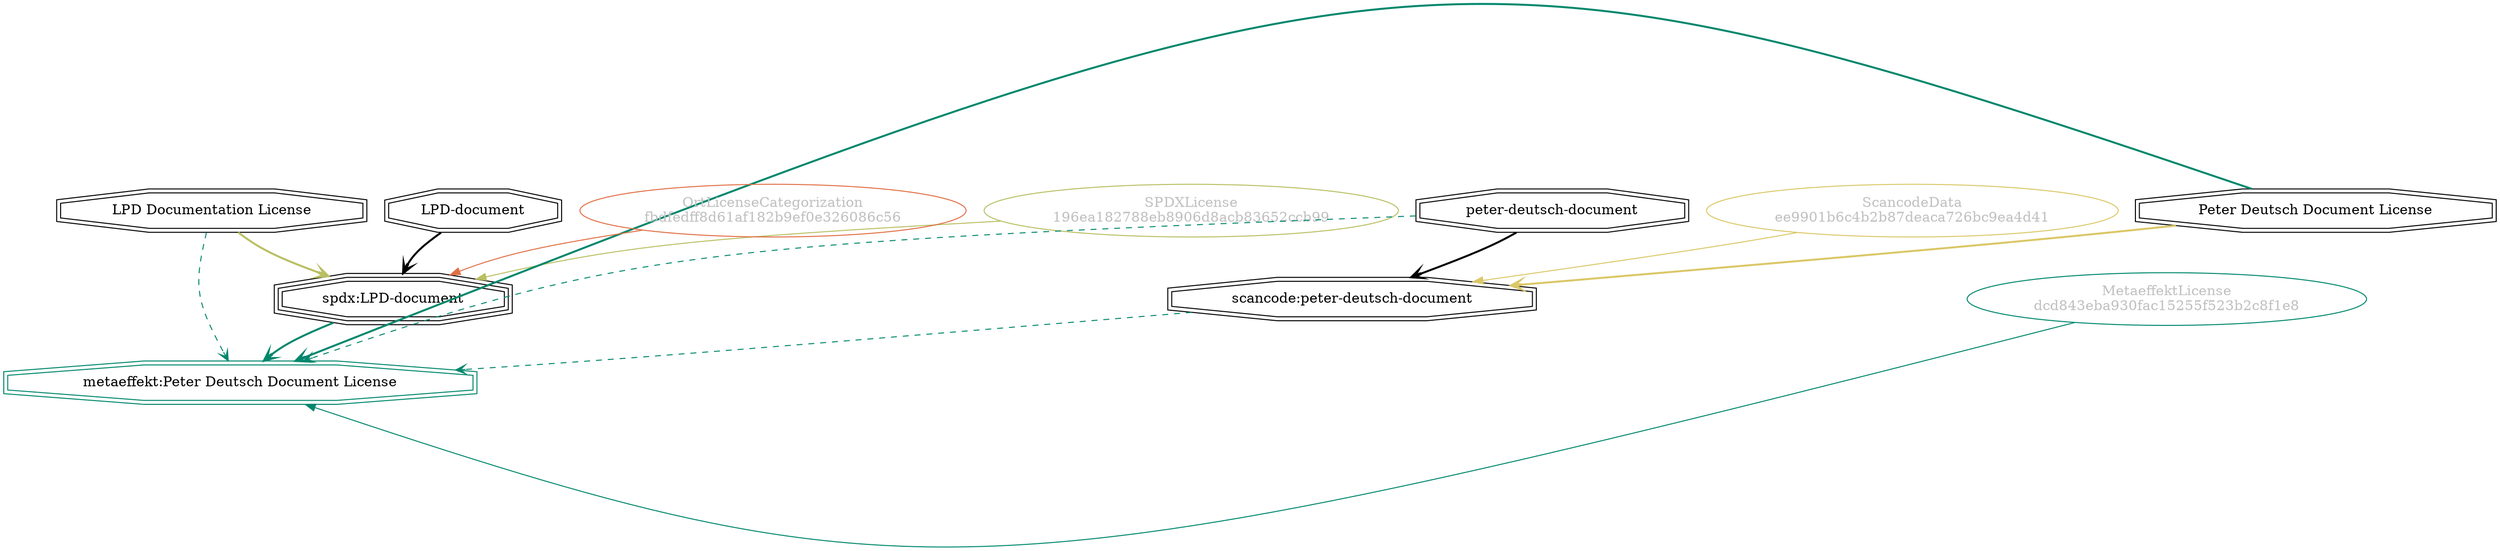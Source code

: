 strict digraph {
    node [shape=box];
    graph [splines=curved];
    2542 [label="SPDXLicense\n196ea182788eb8906d8acb83652ccb99"
         ,fontcolor=gray
         ,color="#b8bf62"
         ,fillcolor="beige;1"
         ,shape=ellipse];
    2543 [label="spdx:LPD-document"
         ,shape=tripleoctagon];
    2544 [label="LPD-document"
         ,shape=doubleoctagon];
    2545 [label="LPD Documentation License"
         ,shape=doubleoctagon];
    22194 [label="ScancodeData\nee9901b6c4b2b87deaca726bc9ea4d41"
          ,fontcolor=gray
          ,color="#dac767"
          ,fillcolor="beige;1"
          ,shape=ellipse];
    22195 [label="scancode:peter-deutsch-document"
          ,shape=doubleoctagon];
    22196 [label="peter-deutsch-document"
          ,shape=doubleoctagon];
    22197 [label="Peter Deutsch Document License"
          ,shape=doubleoctagon];
    28790 [label="OrtLicenseCategorization\nfbdfedff8d61af182b9ef0e326086c56"
          ,fontcolor=gray
          ,color="#e06f45"
          ,fillcolor="beige;1"
          ,shape=ellipse];
    47241 [label="MetaeffektLicense\ndcd843eba930fac15255f523b2c8f1e8"
          ,fontcolor=gray
          ,color="#00876c"
          ,fillcolor="beige;1"
          ,shape=ellipse];
    47242 [label="metaeffekt:Peter Deutsch Document License"
          ,color="#00876c"
          ,shape=doubleoctagon];
    2542 -> 2543 [weight=0.5
                 ,color="#b8bf62"];
    2543 -> 47242 [style=bold
                  ,arrowhead=vee
                  ,weight=0.7
                  ,color="#00876c"];
    2544 -> 2543 [style=bold
                 ,arrowhead=vee
                 ,weight=0.7];
    2545 -> 2543 [style=bold
                 ,arrowhead=vee
                 ,weight=0.7
                 ,color="#b8bf62"];
    2545 -> 47242 [style=dashed
                  ,arrowhead=vee
                  ,weight=0.5
                  ,color="#00876c"];
    22194 -> 22195 [weight=0.5
                   ,color="#dac767"];
    22195 -> 47242 [style=dashed
                   ,arrowhead=vee
                   ,weight=0.5
                   ,color="#00876c"];
    22196 -> 22195 [style=bold
                   ,arrowhead=vee
                   ,weight=0.7];
    22196 -> 47242 [style=dashed
                   ,arrowhead=vee
                   ,weight=0.5
                   ,color="#00876c"];
    22197 -> 22195 [style=bold
                   ,arrowhead=vee
                   ,weight=0.7
                   ,color="#dac767"];
    22197 -> 47242 [style=bold
                   ,arrowhead=vee
                   ,weight=0.7
                   ,color="#00876c"];
    22197 -> 47242 [style=bold
                   ,arrowhead=vee
                   ,weight=0.7
                   ,color="#00876c"];
    28790 -> 2543 [weight=0.5
                  ,color="#e06f45"];
    47241 -> 47242 [weight=0.5
                   ,color="#00876c"];
}
